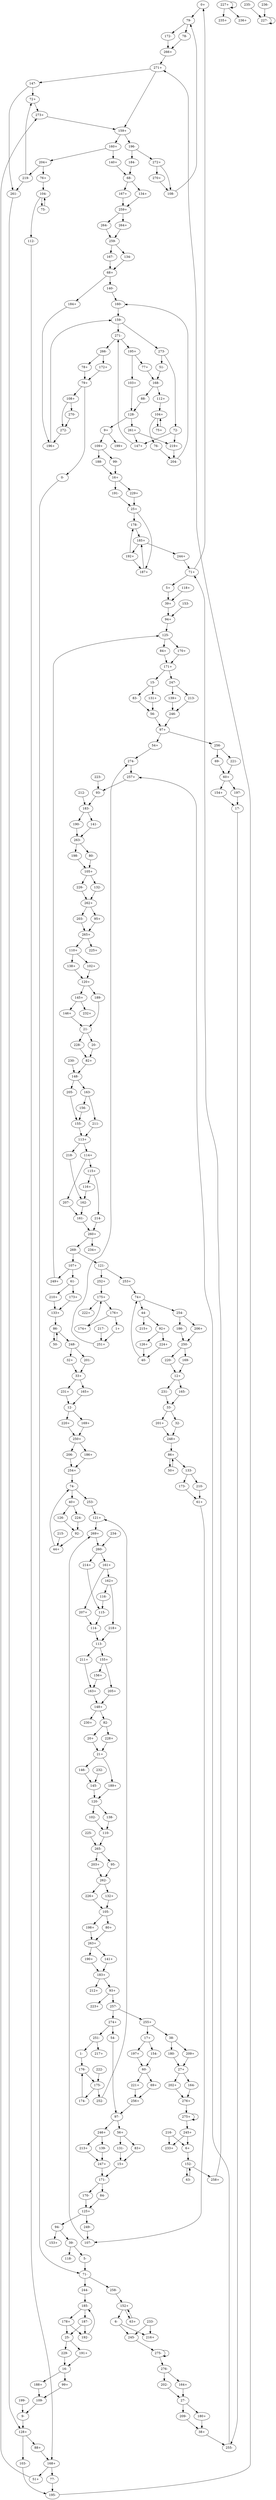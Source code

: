 digraph adj {
graph [k=96]
edge [d=-95]
"0+" [l=33540 C=1498101]
"0-" [l=33540 C=1498101]
"1+" [l=37012 C=2038334]
"1-" [l=37012 C=2038334]
"5+" [l=84972 C=3863995]
"5-" [l=84972 C=3863995]
"6+" [l=141611 C=6398038]
"6-" [l=141611 C=6398038]
"9+" [l=10201 C=452182]
"9-" [l=10201 C=452182]
"12+" [l=36057 C=1930518]
"12-" [l=36057 C=1930518]
"15+" [l=86993 C=4109862]
"15-" [l=86993 C=4109862]
"16+" [l=134327 C=5870039]
"16-" [l=134327 C=5870039]
"17+" [l=43140 C=2120008]
"17-" [l=43140 C=2120008]
"20+" [l=191 C=17942]
"20-" [l=191 C=17942]
"21+" [l=534 C=86101]
"21-" [l=534 C=86101]
"25+" [l=69175 C=2901412]
"25-" [l=69175 C=2901412]
"27+" [l=17972 C=852931]
"27-" [l=17972 C=852931]
"32+" [l=191 C=5914]
"32-" [l=191 C=5914]
"33+" [l=6845 C=378990]
"33-" [l=6845 C=378990]
"38+" [l=6741 C=354023]
"38-" [l=6741 C=354023]
"39+" [l=11414 C=506333]
"39-" [l=11414 C=506333]
"40+" [l=8429 C=436848]
"40-" [l=8429 C=436848]
"44+" [l=7572 C=393740]
"44-" [l=7572 C=393740]
"50+" [l=9022 C=570612]
"50-" [l=9022 C=570612]
"51+" [l=1668 C=72124]
"51-" [l=1668 C=72124]
"54+" [l=1042 C=52826]
"54-" [l=1042 C=52826]
"56+" [l=6500 C=321225]
"56-" [l=6500 C=321225]
"60+" [l=13403 C=610313]
"60-" [l=13403 C=610313]
"61+" [l=7401 C=421631]
"61-" [l=7401 C=421631]
"63+" [l=2892 C=137333]
"63-" [l=2892 C=137333]
"68+" [l=710 C=46996]
"68-" [l=710 C=46996]
"69+" [l=191 C=4152]
"69-" [l=191 C=4152]
"71+" [l=375 C=26110]
"71-" [l=375 C=26110]
"72+" [l=1308 C=53251]
"72-" [l=1308 C=53251]
"74+" [l=1273 C=134240]
"74-" [l=1273 C=134240]
"75+" [l=3137 C=147624]
"75-" [l=3137 C=147624]
"76+" [l=1908 C=87645]
"76-" [l=1908 C=87645]
"77+" [l=2808 C=129856]
"77-" [l=2808 C=129856]
"78+" [l=259 C=7881]
"78-" [l=259 C=7881]
"79+" [l=138 C=3846]
"79-" [l=138 C=3846]
"80+" [l=191 C=20279]
"80-" [l=191 C=20279]
"82+" [l=364 C=48418]
"82-" [l=364 C=48418]
"83+" [l=191 C=349]
"83-" [l=191 C=349]
"84+" [l=203 C=5520]
"84-" [l=203 C=5520]
"86+" [l=899 C=102127]
"86-" [l=899 C=102127]
"88+" [l=1681 C=79705]
"88-" [l=1681 C=79705]
"92+" [l=678 C=29078]
"92-" [l=678 C=29078]
"93+" [l=187 C=17578]
"93-" [l=187 C=17578]
"94+" [l=2530 C=116676]
"94-" [l=2530 C=116676]
"95+" [l=191 C=17286]
"95-" [l=191 C=17286]
"97+" [l=449 C=36391]
"97-" [l=449 C=36391]
"99+" [l=191 C=3045]
"99-" [l=191 C=3045]
"102+" [l=191 C=22194]
"102-" [l=191 C=22194]
"103+" [l=1105 C=50437]
"103-" [l=1105 C=50437]
"104+" [l=151 C=5429]
"104-" [l=151 C=5429]
"105+" [l=234 C=31807]
"105-" [l=234 C=31807]
"107+" [l=376 C=31556]
"107-" [l=376 C=31556]
"108+" [l=428 C=14976]
"108-" [l=428 C=14976]
"109+" [l=2666 C=107244]
"109-" [l=2666 C=107244]
"110+" [l=361 C=53982]
"110-" [l=361 C=53982]
"112+" [l=383 C=13055]
"112-" [l=383 C=13055]
"113+" [l=555 C=83054]
"113-" [l=555 C=83054]
"114+" [l=96 C=182]
"114-" [l=96 C=182]
"115+" [l=96 C=171]
"115-" [l=96 C=171]
"116+" [l=189 C=14400]
"116-" [l=189 C=14400]
"118+" [l=120 C=58]
"118-" [l=120 C=58]
"120+" [l=211 C=26114]
"120-" [l=211 C=26114]
"121+" [l=176 C=8973]
"121-" [l=176 C=8973]
"125+" [l=422 C=34058]
"125-" [l=422 C=34058]
"126+" [l=191 C=5348]
"126-" [l=191 C=5348]
"128+" [l=354 C=23317]
"128-" [l=354 C=23317]
"131+" [l=191 C=4260]
"131-" [l=191 C=4260]
"132+" [l=191 C=19684]
"132-" [l=191 C=19684]
"133+" [l=743 C=31283]
"133-" [l=743 C=31283]
"134+" [l=191 C=6879]
"134-" [l=191 C=6879]
"138+" [l=191 C=427]
"138-" [l=191 C=427]
"139+" [l=191 C=5296]
"139-" [l=191 C=5296]
"140+" [l=461 C=15106]
"140-" [l=461 C=15106]
"141+" [l=191 C=16490]
"141-" [l=191 C=16490]
"145+" [l=131 C=7268]
"145-" [l=131 C=7268]
"146+" [l=155 C=11581]
"146-" [l=155 C=11581]
"147+" [l=191 C=9514]
"147-" [l=191 C=9514]
"148+" [l=101 C=1313]
"148-" [l=101 C=1313]
"152+" [l=178 C=7137]
"152-" [l=178 C=7137]
"153+" [l=138 C=133]
"153-" [l=138 C=133]
"154+" [l=191 C=249]
"154-" [l=191 C=249]
"155+" [l=111 C=2275]
"155-" [l=111 C=2275]
"156+" [l=175 C=11939]
"156-" [l=175 C=11939]
"159+" [l=105 C=1599]
"159-" [l=105 C=1599]
"160+" [l=176 C=6750]
"160-" [l=176 C=6750]
"161+" [l=96 C=181]
"161-" [l=96 C=181]
"162+" [l=96 C=163]
"162-" [l=96 C=163]
"163+" [l=111 C=3390]
"163-" [l=111 C=3390]
"164+" [l=205 C=2785]
"164-" [l=205 C=2785]
"165+" [l=371 C=11331]
"165-" [l=371 C=11331]
"167+" [l=191 C=507]
"167-" [l=191 C=507]
"168+" [l=138 C=3843]
"168-" [l=138 C=3843]
"169+" [l=191 C=4530]
"169-" [l=191 C=4530]
"170+" [l=203 C=6212]
"170-" [l=203 C=6212]
"171+" [l=138 C=5292]
"171-" [l=138 C=5292]
"172+" [l=259 C=7284]
"172-" [l=259 C=7284]
"173+" [l=191 C=5464]
"173-" [l=191 C=5464]
"174+" [l=97 C=510]
"174-" [l=97 C=510]
"175+" [l=96 C=255]
"175-" [l=96 C=255]
"176+" [l=99 C=1020]
"176-" [l=99 C=1020]
"178+" [l=293 C=8808]
"178-" [l=293 C=8808]
"180+" [l=191 C=5889]
"180-" [l=191 C=5889]
"183+" [l=128 C=6760]
"183-" [l=128 C=6760]
"184+" [l=430 C=13426]
"184-" [l=430 C=13426]
"185+" [l=170 C=5257]
"185-" [l=170 C=5257]
"186+" [l=191 C=4796]
"186-" [l=191 C=4796]
"187+" [l=290 C=8359]
"187-" [l=290 C=8359]
"188+" [l=191 C=684]
"188-" [l=191 C=684]
"189+" [l=191 C=963]
"189-" [l=191 C=963]
"190+" [l=191 C=241]
"190-" [l=191 C=241]
"191+" [l=191 C=4053]
"191-" [l=191 C=4053]
"192+" [l=245 C=6108]
"192-" [l=245 C=6108]
"195+" [l=96 C=107]
"195-" [l=96 C=107]
"196+" [l=198 C=7557]
"196-" [l=198 C=7557]
"197+" [l=191 C=4468]
"197-" [l=191 C=4468]
"198+" [l=191 C=504]
"198-" [l=191 C=504]
"199+" [l=142 C=121]
"199-" [l=142 C=121]
"201+" [l=191 C=368]
"201-" [l=191 C=368]
"202+" [l=165 C=1695]
"202-" [l=165 C=1695]
"203+" [l=191 C=576]
"203-" [l=191 C=576]
"204+" [l=98 C=152]
"204-" [l=98 C=152]
"205+" [l=191 C=480]
"205-" [l=191 C=480]
"206+" [l=191 C=303]
"206-" [l=191 C=303]
"207+" [l=191 C=1499]
"207-" [l=191 C=1499]
"209+" [l=191 C=233]
"209-" [l=191 C=233]
"210+" [l=191 C=382]
"210-" [l=191 C=382]
"211+" [l=191 C=472]
"211-" [l=191 C=472]
"212+" [l=162 C=163]
"212-" [l=162 C=163]
"213+" [l=191 C=422]
"213-" [l=191 C=422]
"214+" [l=191 C=670]
"214-" [l=191 C=670]
"215+" [l=128 C=90]
"215-" [l=128 C=90]
"216+" [l=170 C=206]
"216-" [l=170 C=206]
"217+" [l=123 C=72]
"217-" [l=123 C=72]
"218+" [l=191 C=564]
"218-" [l=191 C=564]
"219+" [l=97 C=6]
"219-" [l=97 C=6]
"220+" [l=191 C=205]
"220-" [l=191 C=205]
"221+" [l=191 C=226]
"221-" [l=191 C=226]
"222+" [l=101 C=18]
"222-" [l=101 C=18]
"223+" [l=118 C=46]
"223-" [l=118 C=46]
"224+" [l=191 C=397]
"224-" [l=191 C=397]
"225+" [l=115 C=54]
"225-" [l=115 C=54]
"226+" [l=191 C=295]
"226-" [l=191 C=295]
"227+" [l=96 C=255]
"227-" [l=96 C=255]
"228+" [l=191 C=262]
"228-" [l=191 C=262]
"229+" [l=191 C=257]
"229-" [l=191 C=257]
"230+" [l=166 C=184]
"230-" [l=166 C=184]
"231+" [l=98 C=15]
"231-" [l=98 C=15]
"232+" [l=147 C=143]
"232-" [l=147 C=143]
"233+" [l=118 C=66]
"233-" [l=118 C=66]
"234+" [l=121 C=90]
"234-" [l=121 C=90]
"235+" [l=120 C=156]
"235-" [l=120 C=156]
"236+" [l=108 C=34]
"236-" [l=108 C=34]
"244+" [l=106989 C=4719721]
"244-" [l=106989 C=4719721]
"245+" [l=189890 C=9104572]
"245-" [l=189890 C=9104572]
"246+" [l=99299 C=5127319]
"246-" [l=99299 C=5127319]
"247+" [l=66919 C=3421049]
"247-" [l=66919 C=3421049]
"248+" [l=87514 C=4934369]
"248-" [l=87514 C=4934369]
"249+" [l=52077 C=2641395]
"249-" [l=52077 C=2641395]
"250+" [l=67913 C=3599243]
"250-" [l=67913 C=3599243]
"251+" [l=24073 C=1300329]
"251-" [l=24073 C=1300329]
"252+" [l=76128 C=4091216]
"252-" [l=76128 C=4091216]
"253+" [l=50948 C=2599525]
"253-" [l=50948 C=2599525]
"254+" [l=70125 C=3611781]
"254-" [l=70125 C=3611781]
"255+" [l=196 C=9888]
"255-" [l=196 C=9888]
"256+" [l=77766 C=3729275]
"256-" [l=77766 C=3729275]
"257+" [l=630 C=111850]
"257-" [l=630 C=111850]
"258+" [l=26735 C=1138764]
"258-" [l=26735 C=1138764]
"259+" [l=3132 C=280016]
"259-" [l=3132 C=280016]
"260+" [l=807 C=143991]
"260-" [l=807 C=143991]
"261+" [l=7153 C=351161]
"261-" [l=7153 C=351161]
"262+" [l=830 C=137930]
"262-" [l=830 C=137930]
"263+" [l=635 C=108860]
"263-" [l=635 C=108860]
"264+" [l=4566 C=197258]
"264-" [l=4566 C=197258]
"265+" [l=386 C=56633]
"265-" [l=386 C=56633]
"266+" [l=628 C=53778]
"266-" [l=628 C=53778]
"269+" [l=118 C=5238]
"269-" [l=118 C=5238]
"270+" [l=581 C=26300]
"270-" [l=581 C=26300]
"271+" [l=129 C=8489]
"271-" [l=129 C=8489]
"272+" [l=601 C=27280]
"272-" [l=601 C=27280]
"273+" [l=142 C=9445]
"273-" [l=142 C=9445]
"274+" [l=196 C=9779]
"274-" [l=196 C=9779]
"275+" [l=99 C=858]
"275-" [l=99 C=858]
"276+" [l=29070 C=1399704]
"276-" [l=29070 C=1399704]
"0+" -> "79-"
"0-" -> "71-"
"1+" -> "251+"
"1-" -> "176-"
"5+" -> "39+"
"5-" -> "71-"
"6+" -> "152-"
"6-" -> "216+"
"6-" -> "245-"
"9+" -> "109+"
"9+" -> "199+"
"9-" -> "128+"
"12+" -> "165-"
"12+" -> "231-"
"12-" -> "169+"
"12-" -> "220+"
"15+" -> "171-"
"15-" -> "83-"
"15-" -> "131+"
"16+" -> "191-"
"16+" -> "229+"
"16-" -> "99+"
"16-" -> "188+"
"17+" -> "154-"
"17+" -> "197+"
"17-" -> "255-"
"20+" -> "21+"
"20-" -> "82+"
"21+" -> "146-"
"21+" -> "189+"
"21-" -> "20-"
"21-" -> "228-"
"25+" -> "178-"
"25+" -> "187+"
"25-" -> "191+"
"25-" -> "229-"
"27+" -> "164-"
"27+" -> "202+"
"27-" -> "180+"
"27-" -> "209-"
"32+" -> "33+"
"32-" -> "248+"
"33+" -> "165+"
"33+" -> "231+"
"33-" -> "32-"
"33-" -> "201+"
"38+" -> "255-"
"38-" -> "180-"
"38-" -> "209+"
"39+" -> "94+"
"39-" -> "5-"
"39-" -> "118-"
"40+" -> "126-"
"40+" -> "224-"
"40-" -> "74+"
"44+" -> "74-"
"44-" -> "92+"
"44-" -> "215+"
"50+" -> "86+"
"50-" -> "86-"
"51+" -> "273+"
"51-" -> "168-"
"54+" -> "274-"
"54-" -> "97-"
"56+" -> "83+"
"56+" -> "131-"
"56-" -> "97+"
"60+" -> "154+"
"60+" -> "197-"
"60-" -> "69+"
"60-" -> "221+"
"61+" -> "107-"
"61-" -> "173+"
"61-" -> "210+"
"63+" -> "152+"
"63-" -> "152-"
"68+" -> "140-"
"68+" -> "184+"
"68-" -> "134+"
"68-" -> "167+"
"69+" -> "256+"
"69-" -> "60+"
"71+" -> "0+"
"71+" -> "5+"
"71-" -> "244-"
"71-" -> "258-"
"72+" -> "273+"
"72-" -> "147+"
"72-" -> "219+"
"74+" -> "44-"
"74+" -> "254-"
"74-" -> "40+"
"74-" -> "253-"
"75+" -> "104+"
"75-" -> "104-"
"76+" -> "104-"
"76-" -> "204-"
"77+" -> "168-"
"77-" -> "195-"
"78+" -> "79+"
"78-" -> "266+"
"79+" -> "0-"
"79+" -> "108+"
"79-" -> "78-"
"79-" -> "172-"
"80+" -> "263+"
"80-" -> "105+"
"82+" -> "148-"
"82-" -> "20+"
"82-" -> "228+"
"83+" -> "15+"
"83-" -> "56-"
"84+" -> "171+"
"84-" -> "125+"
"86+" -> "50+"
"86+" -> "133-"
"86-" -> "50-"
"86-" -> "248-"
"88+" -> "168+"
"88-" -> "128-"
"92+" -> "126+"
"92+" -> "224+"
"92-" -> "44+"
"93+" -> "223+"
"93+" -> "257-"
"93-" -> "183-"
"94+" -> "125-"
"94-" -> "39-"
"94-" -> "153+"
"95+" -> "265+"
"95-" -> "262-"
"97+" -> "54+"
"97+" -> "256-"
"97-" -> "56+"
"97-" -> "246+"
"99+" -> "109-"
"99-" -> "16+"
"102+" -> "120+"
"102-" -> "110-"
"103+" -> "128-"
"103-" -> "195-"
"104+" -> "75+"
"104+" -> "76-"
"104-" -> "75-"
"104-" -> "112-"
"105+" -> "132-"
"105+" -> "226-"
"105-" -> "80+"
"105-" -> "198+"
"107+" -> "61-"
"107+" -> "249+"
"107-" -> "269+"
"108+" -> "270-"
"108+" -> "272-"
"108-" -> "79-"
"109+" -> "99-"
"109+" -> "188-"
"109-" -> "9-"
"110+" -> "102+"
"110+" -> "138+"
"110-" -> "265-"
"112+" -> "104+"
"112-" -> "168+"
"113+" -> "218-"
"113+" -> "114+"
"113-" -> "211+"
"113-" -> "155+"
"114+" -> "115+"
"114+" -> "207-"
"114-" -> "113-"
"115+" -> "116+"
"115+" -> "214-"
"115-" -> "114-"
"116+" -> "162-"
"116-" -> "115-"
"118+" -> "39+"
"120+" -> "145+"
"120+" -> "189-"
"120-" -> "102-"
"120-" -> "138-"
"121+" -> "269+"
"121-" -> "252+"
"121-" -> "253+"
"125+" -> "94-"
"125+" -> "249-"
"125-" -> "84+"
"125-" -> "170+"
"126+" -> "40-"
"126-" -> "92-"
"128+" -> "88+"
"128+" -> "103-"
"128-" -> "9+"
"128-" -> "261+"
"131+" -> "56-"
"131-" -> "15+"
"132+" -> "105-"
"132-" -> "262+"
"133+" -> "86-"
"133-" -> "173-"
"133-" -> "210-"
"134+" -> "259+"
"134-" -> "68+"
"138+" -> "120+"
"138-" -> "110-"
"139+" -> "246-"
"139-" -> "247+"
"140+" -> "68-"
"140-" -> "160-"
"141+" -> "183+"
"141-" -> "263-"
"145+" -> "146+"
"145+" -> "232+"
"145-" -> "120-"
"146+" -> "21-"
"146-" -> "145-"
"147+" -> "271-"
"147-" -> "72+"
"147-" -> "261-"
"148+" -> "82-"
"148+" -> "230+"
"148-" -> "163-"
"148-" -> "205-"
"152+" -> "6-"
"152+" -> "63+"
"152-" -> "63-"
"152-" -> "258+"
"153-" -> "94+"
"154+" -> "17-"
"154-" -> "60-"
"155+" -> "156+"
"155+" -> "205+"
"155-" -> "113+"
"156+" -> "163+"
"156-" -> "155-"
"159+" -> "160+"
"159+" -> "196-"
"159-" -> "271-"
"159-" -> "273-"
"160+" -> "140+"
"160+" -> "204+"
"160-" -> "159-"
"161+" -> "162+"
"161+" -> "207+"
"161-" -> "260+"
"162+" -> "116-"
"162+" -> "218+"
"162-" -> "161-"
"163+" -> "148+"
"163-" -> "156-"
"163-" -> "211-"
"164+" -> "27-"
"164-" -> "276+"
"165+" -> "12-"
"165-" -> "33-"
"167+" -> "259+"
"167-" -> "68+"
"168+" -> "51+"
"168+" -> "77-"
"168-" -> "88-"
"168-" -> "112+"
"169+" -> "250+"
"169-" -> "12+"
"170+" -> "171+"
"170-" -> "125+"
"171+" -> "15-"
"171+" -> "247-"
"171-" -> "84-"
"171-" -> "170-"
"172+" -> "79+"
"172-" -> "266+"
"173+" -> "133+"
"173-" -> "61+"
"174+" -> "175+"
"174-" -> "176-"
"175+" -> "176+"
"175+" -> "222+"
"175-" -> "174-"
"175-" -> "252-"
"176+" -> "1+"
"176+" -> "174+"
"176-" -> "175-"
"178+" -> "25-"
"178+" -> "192-"
"178-" -> "185+"
"180+" -> "38+"
"180-" -> "27+"
"183+" -> "93+"
"183+" -> "212+"
"183-" -> "141-"
"183-" -> "190-"
"184+" -> "196+"
"184-" -> "68-"
"185+" -> "192+"
"185+" -> "244+"
"185-" -> "178+"
"185-" -> "187-"
"186+" -> "254+"
"186-" -> "250-"
"187+" -> "185+"
"187-" -> "25-"
"187-" -> "192-"
"188+" -> "109-"
"188-" -> "16+"
"189+" -> "120-"
"189-" -> "21-"
"190+" -> "183+"
"190-" -> "263-"
"191+" -> "16-"
"191-" -> "25+"
"192+" -> "178-"
"192+" -> "187+"
"192-" -> "185-"
"195+" -> "77+"
"195+" -> "103+"
"195-" -> "271+"
"196+" -> "159-"
"196-" -> "184-"
"196-" -> "272+"
"197+" -> "60-"
"197-" -> "17-"
"198+" -> "263+"
"198-" -> "105+"
"199-" -> "9-"
"201+" -> "248+"
"201-" -> "33+"
"202+" -> "276+"
"202-" -> "27-"
"203+" -> "262-"
"203-" -> "265+"
"204+" -> "76+"
"204+" -> "219-"
"204-" -> "160-"
"205+" -> "148+"
"205-" -> "155-"
"206+" -> "250-"
"206-" -> "254+"
"207+" -> "114-"
"207-" -> "161-"
"209+" -> "27+"
"209-" -> "38+"
"210+" -> "133+"
"210-" -> "61+"
"211+" -> "163+"
"211-" -> "113+"
"212-" -> "183-"
"213+" -> "247+"
"213-" -> "246-"
"214+" -> "115-"
"214-" -> "260+"
"215-" -> "44+"
"216-" -> "6+"
"216-" -> "233+"
"217-" -> "251+"
"218+" -> "113-"
"218-" -> "162-"
"219+" -> "204-"
"219-" -> "72+"
"219-" -> "261-"
"220+" -> "250+"
"220-" -> "12+"
"221+" -> "256+"
"221-" -> "60+"
"222-" -> "175-"
"223-" -> "93-"
"224+" -> "40-"
"224-" -> "92-"
"225-" -> "265-"
"226+" -> "105-"
"226-" -> "262+"
"227+" -> "227+"
"227+" -> "235+"
"227+" -> "236+"
"227-" -> "227-"
"228+" -> "21+"
"228-" -> "82+"
"229+" -> "25+"
"229-" -> "16-"
"230-" -> "148-"
"231+" -> "12-"
"231-" -> "33-"
"232-" -> "145-"
"233-" -> "216+"
"233-" -> "245-"
"234-" -> "260-"
"235-" -> "227-"
"236-" -> "227-"
"244+" -> "71+"
"244-" -> "185-"
"245+" -> "6+"
"245+" -> "233+"
"245-" -> "275-"
"246+" -> "139-"
"246+" -> "213+"
"246-" -> "97+"
"247+" -> "171-"
"247-" -> "139+"
"247-" -> "213-"
"248+" -> "86+"
"248-" -> "32+"
"248-" -> "201-"
"249+" -> "125-"
"249-" -> "107-"
"250+" -> "186+"
"250+" -> "206-"
"250-" -> "169-"
"250-" -> "220-"
"251+" -> "274-"
"251-" -> "1-"
"251-" -> "217+"
"252+" -> "175+"
"252-" -> "121+"
"253+" -> "74+"
"253-" -> "121+"
"254+" -> "74-"
"254-" -> "186-"
"254-" -> "206+"
"255+" -> "17+"
"255+" -> "38-"
"255-" -> "257+"
"256+" -> "97-"
"256-" -> "69-"
"256-" -> "221-"
"257+" -> "93-"
"257-" -> "255+"
"257-" -> "274+"
"258+" -> "71+"
"258-" -> "152+"
"259+" -> "264+"
"259+" -> "264-"
"259-" -> "134-"
"259-" -> "167-"
"260+" -> "234+"
"260+" -> "269-"
"260-" -> "214+"
"260-" -> "161+"
"261+" -> "147+"
"261+" -> "219+"
"261-" -> "128+"
"262+" -> "95+"
"262+" -> "203-"
"262-" -> "132+"
"262-" -> "226+"
"263+" -> "141+"
"263+" -> "190+"
"263-" -> "80-"
"263-" -> "198-"
"264+" -> "259-"
"264-" -> "259-"
"265+" -> "110+"
"265+" -> "225+"
"265-" -> "95-"
"265-" -> "203+"
"266+" -> "271+"
"266-" -> "78+"
"266-" -> "172+"
"269+" -> "260-"
"269-" -> "107+"
"269-" -> "121-"
"270+" -> "108-"
"270-" -> "272-"
"271+" -> "147-"
"271+" -> "159+"
"271-" -> "266-"
"271-" -> "195+"
"272+" -> "108-"
"272+" -> "270+"
"272-" -> "196+"
"273+" -> "159+"
"273-" -> "51-"
"273-" -> "72-"
"274+" -> "54-"
"274+" -> "251-"
"274-" -> "257+"
"275+" -> "245+"
"275+" -> "275+"
"275-" -> "275-"
"275-" -> "276-"
"276+" -> "275+"
"276-" -> "164+"
"276-" -> "202-"
}
